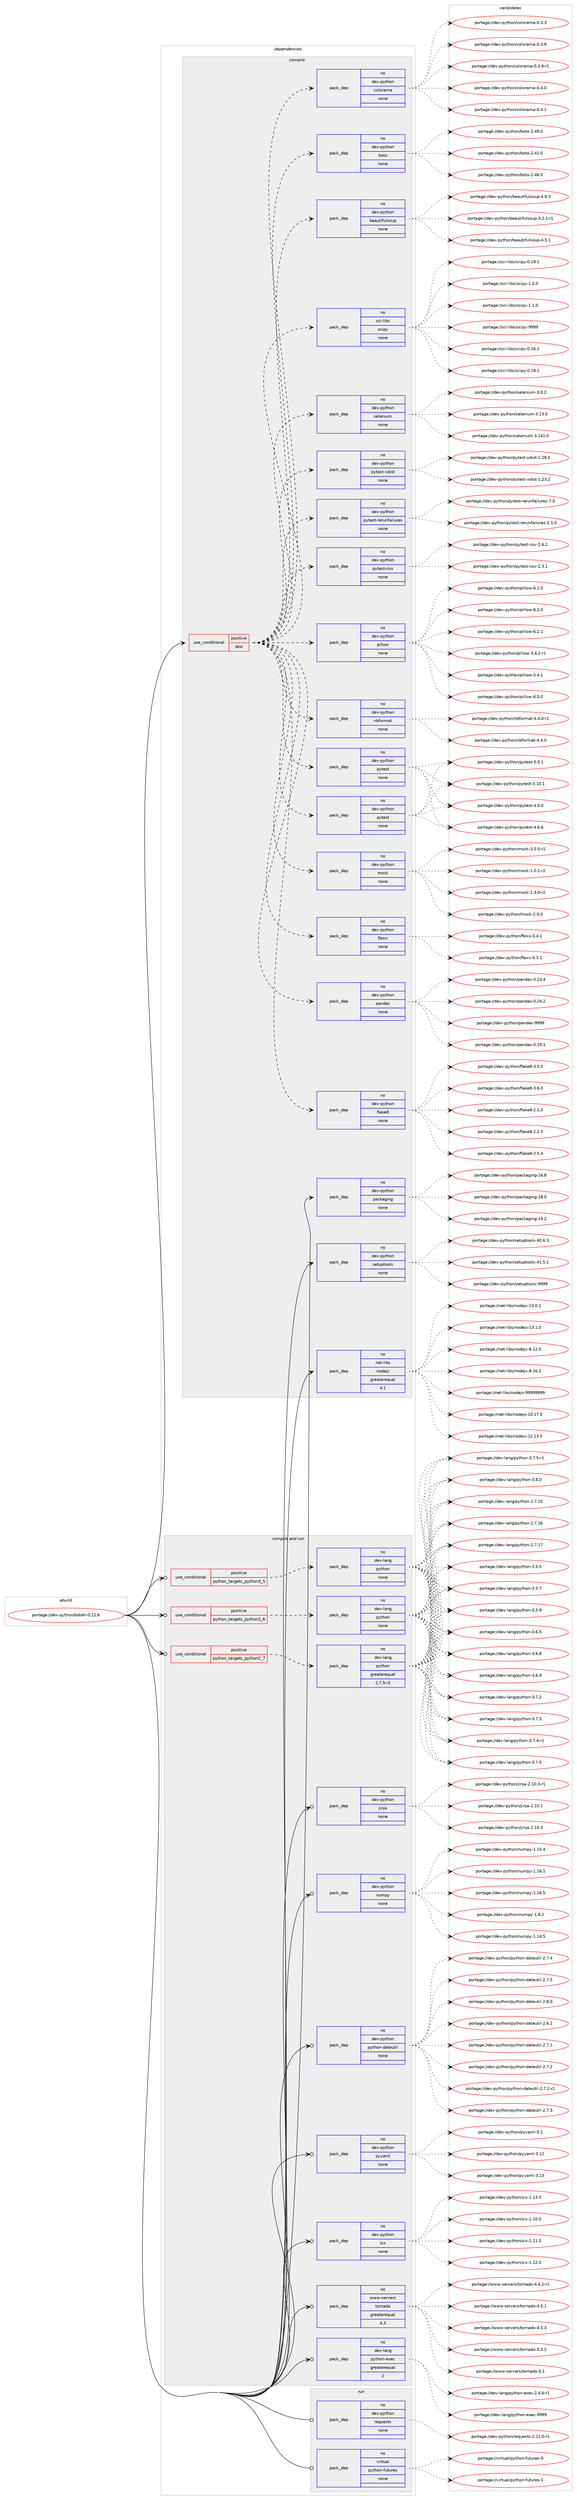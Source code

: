digraph prolog {

# *************
# Graph options
# *************

newrank=true;
concentrate=true;
compound=true;
graph [rankdir=LR,fontname=Helvetica,fontsize=10,ranksep=1.5];#, ranksep=2.5, nodesep=0.2];
edge  [arrowhead=vee];
node  [fontname=Helvetica,fontsize=10];

# **********
# The ebuild
# **********

subgraph cluster_leftcol {
color=gray;
rank=same;
label=<<i>ebuild</i>>;
id [label="portage://dev-python/bokeh-0.12.6", color=red, width=4, href="../dev-python/bokeh-0.12.6.svg"];
}

# ****************
# The dependencies
# ****************

subgraph cluster_midcol {
color=gray;
label=<<i>dependencies</i>>;
subgraph cluster_compile {
fillcolor="#eeeeee";
style=filled;
label=<<i>compile</i>>;
subgraph cond26330 {
dependency132225 [label=<<TABLE BORDER="0" CELLBORDER="1" CELLSPACING="0" CELLPADDING="4"><TR><TD ROWSPAN="3" CELLPADDING="10">use_conditional</TD></TR><TR><TD>positive</TD></TR><TR><TD>test</TD></TR></TABLE>>, shape=none, color=red];
subgraph pack102587 {
dependency132226 [label=<<TABLE BORDER="0" CELLBORDER="1" CELLSPACING="0" CELLPADDING="4" WIDTH="220"><TR><TD ROWSPAN="6" CELLPADDING="30">pack_dep</TD></TR><TR><TD WIDTH="110">no</TD></TR><TR><TD>dev-python</TD></TR><TR><TD>beautifulsoup</TD></TR><TR><TD>none</TD></TR><TR><TD></TD></TR></TABLE>>, shape=none, color=blue];
}
dependency132225:e -> dependency132226:w [weight=20,style="dashed",arrowhead="vee"];
subgraph pack102588 {
dependency132227 [label=<<TABLE BORDER="0" CELLBORDER="1" CELLSPACING="0" CELLPADDING="4" WIDTH="220"><TR><TD ROWSPAN="6" CELLPADDING="30">pack_dep</TD></TR><TR><TD WIDTH="110">no</TD></TR><TR><TD>dev-python</TD></TR><TR><TD>boto</TD></TR><TR><TD>none</TD></TR><TR><TD></TD></TR></TABLE>>, shape=none, color=blue];
}
dependency132225:e -> dependency132227:w [weight=20,style="dashed",arrowhead="vee"];
subgraph pack102589 {
dependency132228 [label=<<TABLE BORDER="0" CELLBORDER="1" CELLSPACING="0" CELLPADDING="4" WIDTH="220"><TR><TD ROWSPAN="6" CELLPADDING="30">pack_dep</TD></TR><TR><TD WIDTH="110">no</TD></TR><TR><TD>dev-python</TD></TR><TR><TD>colorama</TD></TR><TR><TD>none</TD></TR><TR><TD></TD></TR></TABLE>>, shape=none, color=blue];
}
dependency132225:e -> dependency132228:w [weight=20,style="dashed",arrowhead="vee"];
subgraph pack102590 {
dependency132229 [label=<<TABLE BORDER="0" CELLBORDER="1" CELLSPACING="0" CELLPADDING="4" WIDTH="220"><TR><TD ROWSPAN="6" CELLPADDING="30">pack_dep</TD></TR><TR><TD WIDTH="110">no</TD></TR><TR><TD>dev-python</TD></TR><TR><TD>flake8</TD></TR><TR><TD>none</TD></TR><TR><TD></TD></TR></TABLE>>, shape=none, color=blue];
}
dependency132225:e -> dependency132229:w [weight=20,style="dashed",arrowhead="vee"];
subgraph pack102591 {
dependency132230 [label=<<TABLE BORDER="0" CELLBORDER="1" CELLSPACING="0" CELLPADDING="4" WIDTH="220"><TR><TD ROWSPAN="6" CELLPADDING="30">pack_dep</TD></TR><TR><TD WIDTH="110">no</TD></TR><TR><TD>dev-python</TD></TR><TR><TD>pandas</TD></TR><TR><TD>none</TD></TR><TR><TD></TD></TR></TABLE>>, shape=none, color=blue];
}
dependency132225:e -> dependency132230:w [weight=20,style="dashed",arrowhead="vee"];
subgraph pack102592 {
dependency132231 [label=<<TABLE BORDER="0" CELLBORDER="1" CELLSPACING="0" CELLPADDING="4" WIDTH="220"><TR><TD ROWSPAN="6" CELLPADDING="30">pack_dep</TD></TR><TR><TD WIDTH="110">no</TD></TR><TR><TD>dev-python</TD></TR><TR><TD>pytest</TD></TR><TR><TD>none</TD></TR><TR><TD></TD></TR></TABLE>>, shape=none, color=blue];
}
dependency132225:e -> dependency132231:w [weight=20,style="dashed",arrowhead="vee"];
subgraph pack102593 {
dependency132232 [label=<<TABLE BORDER="0" CELLBORDER="1" CELLSPACING="0" CELLPADDING="4" WIDTH="220"><TR><TD ROWSPAN="6" CELLPADDING="30">pack_dep</TD></TR><TR><TD WIDTH="110">no</TD></TR><TR><TD>dev-python</TD></TR><TR><TD>flexx</TD></TR><TR><TD>none</TD></TR><TR><TD></TD></TR></TABLE>>, shape=none, color=blue];
}
dependency132225:e -> dependency132232:w [weight=20,style="dashed",arrowhead="vee"];
subgraph pack102594 {
dependency132233 [label=<<TABLE BORDER="0" CELLBORDER="1" CELLSPACING="0" CELLPADDING="4" WIDTH="220"><TR><TD ROWSPAN="6" CELLPADDING="30">pack_dep</TD></TR><TR><TD WIDTH="110">no</TD></TR><TR><TD>dev-python</TD></TR><TR><TD>mock</TD></TR><TR><TD>none</TD></TR><TR><TD></TD></TR></TABLE>>, shape=none, color=blue];
}
dependency132225:e -> dependency132233:w [weight=20,style="dashed",arrowhead="vee"];
subgraph pack102595 {
dependency132234 [label=<<TABLE BORDER="0" CELLBORDER="1" CELLSPACING="0" CELLPADDING="4" WIDTH="220"><TR><TD ROWSPAN="6" CELLPADDING="30">pack_dep</TD></TR><TR><TD WIDTH="110">no</TD></TR><TR><TD>dev-python</TD></TR><TR><TD>nbformat</TD></TR><TR><TD>none</TD></TR><TR><TD></TD></TR></TABLE>>, shape=none, color=blue];
}
dependency132225:e -> dependency132234:w [weight=20,style="dashed",arrowhead="vee"];
subgraph pack102596 {
dependency132235 [label=<<TABLE BORDER="0" CELLBORDER="1" CELLSPACING="0" CELLPADDING="4" WIDTH="220"><TR><TD ROWSPAN="6" CELLPADDING="30">pack_dep</TD></TR><TR><TD WIDTH="110">no</TD></TR><TR><TD>dev-python</TD></TR><TR><TD>pillow</TD></TR><TR><TD>none</TD></TR><TR><TD></TD></TR></TABLE>>, shape=none, color=blue];
}
dependency132225:e -> dependency132235:w [weight=20,style="dashed",arrowhead="vee"];
subgraph pack102597 {
dependency132236 [label=<<TABLE BORDER="0" CELLBORDER="1" CELLSPACING="0" CELLPADDING="4" WIDTH="220"><TR><TD ROWSPAN="6" CELLPADDING="30">pack_dep</TD></TR><TR><TD WIDTH="110">no</TD></TR><TR><TD>dev-python</TD></TR><TR><TD>pytest</TD></TR><TR><TD>none</TD></TR><TR><TD></TD></TR></TABLE>>, shape=none, color=blue];
}
dependency132225:e -> dependency132236:w [weight=20,style="dashed",arrowhead="vee"];
subgraph pack102598 {
dependency132237 [label=<<TABLE BORDER="0" CELLBORDER="1" CELLSPACING="0" CELLPADDING="4" WIDTH="220"><TR><TD ROWSPAN="6" CELLPADDING="30">pack_dep</TD></TR><TR><TD WIDTH="110">no</TD></TR><TR><TD>dev-python</TD></TR><TR><TD>pytest-cov</TD></TR><TR><TD>none</TD></TR><TR><TD></TD></TR></TABLE>>, shape=none, color=blue];
}
dependency132225:e -> dependency132237:w [weight=20,style="dashed",arrowhead="vee"];
subgraph pack102599 {
dependency132238 [label=<<TABLE BORDER="0" CELLBORDER="1" CELLSPACING="0" CELLPADDING="4" WIDTH="220"><TR><TD ROWSPAN="6" CELLPADDING="30">pack_dep</TD></TR><TR><TD WIDTH="110">no</TD></TR><TR><TD>dev-python</TD></TR><TR><TD>pytest-rerunfailures</TD></TR><TR><TD>none</TD></TR><TR><TD></TD></TR></TABLE>>, shape=none, color=blue];
}
dependency132225:e -> dependency132238:w [weight=20,style="dashed",arrowhead="vee"];
subgraph pack102600 {
dependency132239 [label=<<TABLE BORDER="0" CELLBORDER="1" CELLSPACING="0" CELLPADDING="4" WIDTH="220"><TR><TD ROWSPAN="6" CELLPADDING="30">pack_dep</TD></TR><TR><TD WIDTH="110">no</TD></TR><TR><TD>dev-python</TD></TR><TR><TD>pytest-xdist</TD></TR><TR><TD>none</TD></TR><TR><TD></TD></TR></TABLE>>, shape=none, color=blue];
}
dependency132225:e -> dependency132239:w [weight=20,style="dashed",arrowhead="vee"];
subgraph pack102601 {
dependency132240 [label=<<TABLE BORDER="0" CELLBORDER="1" CELLSPACING="0" CELLPADDING="4" WIDTH="220"><TR><TD ROWSPAN="6" CELLPADDING="30">pack_dep</TD></TR><TR><TD WIDTH="110">no</TD></TR><TR><TD>dev-python</TD></TR><TR><TD>selenium</TD></TR><TR><TD>none</TD></TR><TR><TD></TD></TR></TABLE>>, shape=none, color=blue];
}
dependency132225:e -> dependency132240:w [weight=20,style="dashed",arrowhead="vee"];
subgraph pack102602 {
dependency132241 [label=<<TABLE BORDER="0" CELLBORDER="1" CELLSPACING="0" CELLPADDING="4" WIDTH="220"><TR><TD ROWSPAN="6" CELLPADDING="30">pack_dep</TD></TR><TR><TD WIDTH="110">no</TD></TR><TR><TD>sci-libs</TD></TR><TR><TD>scipy</TD></TR><TR><TD>none</TD></TR><TR><TD></TD></TR></TABLE>>, shape=none, color=blue];
}
dependency132225:e -> dependency132241:w [weight=20,style="dashed",arrowhead="vee"];
}
id:e -> dependency132225:w [weight=20,style="solid",arrowhead="vee"];
subgraph pack102603 {
dependency132242 [label=<<TABLE BORDER="0" CELLBORDER="1" CELLSPACING="0" CELLPADDING="4" WIDTH="220"><TR><TD ROWSPAN="6" CELLPADDING="30">pack_dep</TD></TR><TR><TD WIDTH="110">no</TD></TR><TR><TD>dev-python</TD></TR><TR><TD>packaging</TD></TR><TR><TD>none</TD></TR><TR><TD></TD></TR></TABLE>>, shape=none, color=blue];
}
id:e -> dependency132242:w [weight=20,style="solid",arrowhead="vee"];
subgraph pack102604 {
dependency132243 [label=<<TABLE BORDER="0" CELLBORDER="1" CELLSPACING="0" CELLPADDING="4" WIDTH="220"><TR><TD ROWSPAN="6" CELLPADDING="30">pack_dep</TD></TR><TR><TD WIDTH="110">no</TD></TR><TR><TD>dev-python</TD></TR><TR><TD>setuptools</TD></TR><TR><TD>none</TD></TR><TR><TD></TD></TR></TABLE>>, shape=none, color=blue];
}
id:e -> dependency132243:w [weight=20,style="solid",arrowhead="vee"];
subgraph pack102605 {
dependency132244 [label=<<TABLE BORDER="0" CELLBORDER="1" CELLSPACING="0" CELLPADDING="4" WIDTH="220"><TR><TD ROWSPAN="6" CELLPADDING="30">pack_dep</TD></TR><TR><TD WIDTH="110">no</TD></TR><TR><TD>net-libs</TD></TR><TR><TD>nodejs</TD></TR><TR><TD>greaterequal</TD></TR><TR><TD>4.1</TD></TR></TABLE>>, shape=none, color=blue];
}
id:e -> dependency132244:w [weight=20,style="solid",arrowhead="vee"];
}
subgraph cluster_compileandrun {
fillcolor="#eeeeee";
style=filled;
label=<<i>compile and run</i>>;
subgraph cond26331 {
dependency132245 [label=<<TABLE BORDER="0" CELLBORDER="1" CELLSPACING="0" CELLPADDING="4"><TR><TD ROWSPAN="3" CELLPADDING="10">use_conditional</TD></TR><TR><TD>positive</TD></TR><TR><TD>python_targets_python2_7</TD></TR></TABLE>>, shape=none, color=red];
subgraph pack102606 {
dependency132246 [label=<<TABLE BORDER="0" CELLBORDER="1" CELLSPACING="0" CELLPADDING="4" WIDTH="220"><TR><TD ROWSPAN="6" CELLPADDING="30">pack_dep</TD></TR><TR><TD WIDTH="110">no</TD></TR><TR><TD>dev-lang</TD></TR><TR><TD>python</TD></TR><TR><TD>greaterequal</TD></TR><TR><TD>2.7.5-r2</TD></TR></TABLE>>, shape=none, color=blue];
}
dependency132245:e -> dependency132246:w [weight=20,style="dashed",arrowhead="vee"];
}
id:e -> dependency132245:w [weight=20,style="solid",arrowhead="odotvee"];
subgraph cond26332 {
dependency132247 [label=<<TABLE BORDER="0" CELLBORDER="1" CELLSPACING="0" CELLPADDING="4"><TR><TD ROWSPAN="3" CELLPADDING="10">use_conditional</TD></TR><TR><TD>positive</TD></TR><TR><TD>python_targets_python3_5</TD></TR></TABLE>>, shape=none, color=red];
subgraph pack102607 {
dependency132248 [label=<<TABLE BORDER="0" CELLBORDER="1" CELLSPACING="0" CELLPADDING="4" WIDTH="220"><TR><TD ROWSPAN="6" CELLPADDING="30">pack_dep</TD></TR><TR><TD WIDTH="110">no</TD></TR><TR><TD>dev-lang</TD></TR><TR><TD>python</TD></TR><TR><TD>none</TD></TR><TR><TD></TD></TR></TABLE>>, shape=none, color=blue];
}
dependency132247:e -> dependency132248:w [weight=20,style="dashed",arrowhead="vee"];
}
id:e -> dependency132247:w [weight=20,style="solid",arrowhead="odotvee"];
subgraph cond26333 {
dependency132249 [label=<<TABLE BORDER="0" CELLBORDER="1" CELLSPACING="0" CELLPADDING="4"><TR><TD ROWSPAN="3" CELLPADDING="10">use_conditional</TD></TR><TR><TD>positive</TD></TR><TR><TD>python_targets_python3_6</TD></TR></TABLE>>, shape=none, color=red];
subgraph pack102608 {
dependency132250 [label=<<TABLE BORDER="0" CELLBORDER="1" CELLSPACING="0" CELLPADDING="4" WIDTH="220"><TR><TD ROWSPAN="6" CELLPADDING="30">pack_dep</TD></TR><TR><TD WIDTH="110">no</TD></TR><TR><TD>dev-lang</TD></TR><TR><TD>python</TD></TR><TR><TD>none</TD></TR><TR><TD></TD></TR></TABLE>>, shape=none, color=blue];
}
dependency132249:e -> dependency132250:w [weight=20,style="dashed",arrowhead="vee"];
}
id:e -> dependency132249:w [weight=20,style="solid",arrowhead="odotvee"];
subgraph pack102609 {
dependency132251 [label=<<TABLE BORDER="0" CELLBORDER="1" CELLSPACING="0" CELLPADDING="4" WIDTH="220"><TR><TD ROWSPAN="6" CELLPADDING="30">pack_dep</TD></TR><TR><TD WIDTH="110">no</TD></TR><TR><TD>dev-lang</TD></TR><TR><TD>python-exec</TD></TR><TR><TD>greaterequal</TD></TR><TR><TD>2</TD></TR></TABLE>>, shape=none, color=blue];
}
id:e -> dependency132251:w [weight=20,style="solid",arrowhead="odotvee"];
subgraph pack102610 {
dependency132252 [label=<<TABLE BORDER="0" CELLBORDER="1" CELLSPACING="0" CELLPADDING="4" WIDTH="220"><TR><TD ROWSPAN="6" CELLPADDING="30">pack_dep</TD></TR><TR><TD WIDTH="110">no</TD></TR><TR><TD>dev-python</TD></TR><TR><TD>jinja</TD></TR><TR><TD>none</TD></TR><TR><TD></TD></TR></TABLE>>, shape=none, color=blue];
}
id:e -> dependency132252:w [weight=20,style="solid",arrowhead="odotvee"];
subgraph pack102611 {
dependency132253 [label=<<TABLE BORDER="0" CELLBORDER="1" CELLSPACING="0" CELLPADDING="4" WIDTH="220"><TR><TD ROWSPAN="6" CELLPADDING="30">pack_dep</TD></TR><TR><TD WIDTH="110">no</TD></TR><TR><TD>dev-python</TD></TR><TR><TD>numpy</TD></TR><TR><TD>none</TD></TR><TR><TD></TD></TR></TABLE>>, shape=none, color=blue];
}
id:e -> dependency132253:w [weight=20,style="solid",arrowhead="odotvee"];
subgraph pack102612 {
dependency132254 [label=<<TABLE BORDER="0" CELLBORDER="1" CELLSPACING="0" CELLPADDING="4" WIDTH="220"><TR><TD ROWSPAN="6" CELLPADDING="30">pack_dep</TD></TR><TR><TD WIDTH="110">no</TD></TR><TR><TD>dev-python</TD></TR><TR><TD>python-dateutil</TD></TR><TR><TD>none</TD></TR><TR><TD></TD></TR></TABLE>>, shape=none, color=blue];
}
id:e -> dependency132254:w [weight=20,style="solid",arrowhead="odotvee"];
subgraph pack102613 {
dependency132255 [label=<<TABLE BORDER="0" CELLBORDER="1" CELLSPACING="0" CELLPADDING="4" WIDTH="220"><TR><TD ROWSPAN="6" CELLPADDING="30">pack_dep</TD></TR><TR><TD WIDTH="110">no</TD></TR><TR><TD>dev-python</TD></TR><TR><TD>pyyaml</TD></TR><TR><TD>none</TD></TR><TR><TD></TD></TR></TABLE>>, shape=none, color=blue];
}
id:e -> dependency132255:w [weight=20,style="solid",arrowhead="odotvee"];
subgraph pack102614 {
dependency132256 [label=<<TABLE BORDER="0" CELLBORDER="1" CELLSPACING="0" CELLPADDING="4" WIDTH="220"><TR><TD ROWSPAN="6" CELLPADDING="30">pack_dep</TD></TR><TR><TD WIDTH="110">no</TD></TR><TR><TD>dev-python</TD></TR><TR><TD>six</TD></TR><TR><TD>none</TD></TR><TR><TD></TD></TR></TABLE>>, shape=none, color=blue];
}
id:e -> dependency132256:w [weight=20,style="solid",arrowhead="odotvee"];
subgraph pack102615 {
dependency132257 [label=<<TABLE BORDER="0" CELLBORDER="1" CELLSPACING="0" CELLPADDING="4" WIDTH="220"><TR><TD ROWSPAN="6" CELLPADDING="30">pack_dep</TD></TR><TR><TD WIDTH="110">no</TD></TR><TR><TD>www-servers</TD></TR><TR><TD>tornado</TD></TR><TR><TD>greaterequal</TD></TR><TR><TD>4.3</TD></TR></TABLE>>, shape=none, color=blue];
}
id:e -> dependency132257:w [weight=20,style="solid",arrowhead="odotvee"];
}
subgraph cluster_run {
fillcolor="#eeeeee";
style=filled;
label=<<i>run</i>>;
subgraph pack102616 {
dependency132258 [label=<<TABLE BORDER="0" CELLBORDER="1" CELLSPACING="0" CELLPADDING="4" WIDTH="220"><TR><TD ROWSPAN="6" CELLPADDING="30">pack_dep</TD></TR><TR><TD WIDTH="110">no</TD></TR><TR><TD>dev-python</TD></TR><TR><TD>requests</TD></TR><TR><TD>none</TD></TR><TR><TD></TD></TR></TABLE>>, shape=none, color=blue];
}
id:e -> dependency132258:w [weight=20,style="solid",arrowhead="odot"];
subgraph pack102617 {
dependency132259 [label=<<TABLE BORDER="0" CELLBORDER="1" CELLSPACING="0" CELLPADDING="4" WIDTH="220"><TR><TD ROWSPAN="6" CELLPADDING="30">pack_dep</TD></TR><TR><TD WIDTH="110">no</TD></TR><TR><TD>virtual</TD></TR><TR><TD>python-futures</TD></TR><TR><TD>none</TD></TR><TR><TD></TD></TR></TABLE>>, shape=none, color=blue];
}
id:e -> dependency132259:w [weight=20,style="solid",arrowhead="odot"];
}
}

# **************
# The candidates
# **************

subgraph cluster_choices {
rank=same;
color=gray;
label=<<i>candidates</i>>;

subgraph choice102587 {
color=black;
nodesep=1;
choiceportage100101118451121211161041111104798101971171161051021171081151111171124551465046494511449 [label="portage://dev-python/beautifulsoup-3.2.1-r1", color=red, width=4,href="../dev-python/beautifulsoup-3.2.1-r1.svg"];
choiceportage10010111845112121116104111110479810197117116105102117108115111117112455246534649 [label="portage://dev-python/beautifulsoup-4.5.1", color=red, width=4,href="../dev-python/beautifulsoup-4.5.1.svg"];
choiceportage10010111845112121116104111110479810197117116105102117108115111117112455246544651 [label="portage://dev-python/beautifulsoup-4.6.3", color=red, width=4,href="../dev-python/beautifulsoup-4.6.3.svg"];
dependency132226:e -> choiceportage100101118451121211161041111104798101971171161051021171081151111171124551465046494511449:w [style=dotted,weight="100"];
dependency132226:e -> choiceportage10010111845112121116104111110479810197117116105102117108115111117112455246534649:w [style=dotted,weight="100"];
dependency132226:e -> choiceportage10010111845112121116104111110479810197117116105102117108115111117112455246544651:w [style=dotted,weight="100"];
}
subgraph choice102588 {
color=black;
nodesep=1;
choiceportage10010111845112121116104111110479811111611145504652494648 [label="portage://dev-python/boto-2.41.0", color=red, width=4,href="../dev-python/boto-2.41.0.svg"];
choiceportage10010111845112121116104111110479811111611145504652564648 [label="portage://dev-python/boto-2.48.0", color=red, width=4,href="../dev-python/boto-2.48.0.svg"];
choiceportage10010111845112121116104111110479811111611145504652574648 [label="portage://dev-python/boto-2.49.0", color=red, width=4,href="../dev-python/boto-2.49.0.svg"];
dependency132227:e -> choiceportage10010111845112121116104111110479811111611145504652494648:w [style=dotted,weight="100"];
dependency132227:e -> choiceportage10010111845112121116104111110479811111611145504652564648:w [style=dotted,weight="100"];
dependency132227:e -> choiceportage10010111845112121116104111110479811111611145504652574648:w [style=dotted,weight="100"];
}
subgraph choice102589 {
color=black;
nodesep=1;
choiceportage1001011184511212111610411111047991111081111149710997454846514651 [label="portage://dev-python/colorama-0.3.3", color=red, width=4,href="../dev-python/colorama-0.3.3.svg"];
choiceportage1001011184511212111610411111047991111081111149710997454846514657 [label="portage://dev-python/colorama-0.3.9", color=red, width=4,href="../dev-python/colorama-0.3.9.svg"];
choiceportage10010111845112121116104111110479911110811111497109974548465146574511449 [label="portage://dev-python/colorama-0.3.9-r1", color=red, width=4,href="../dev-python/colorama-0.3.9-r1.svg"];
choiceportage1001011184511212111610411111047991111081111149710997454846524648 [label="portage://dev-python/colorama-0.4.0", color=red, width=4,href="../dev-python/colorama-0.4.0.svg"];
choiceportage1001011184511212111610411111047991111081111149710997454846524649 [label="portage://dev-python/colorama-0.4.1", color=red, width=4,href="../dev-python/colorama-0.4.1.svg"];
dependency132228:e -> choiceportage1001011184511212111610411111047991111081111149710997454846514651:w [style=dotted,weight="100"];
dependency132228:e -> choiceportage1001011184511212111610411111047991111081111149710997454846514657:w [style=dotted,weight="100"];
dependency132228:e -> choiceportage10010111845112121116104111110479911110811111497109974548465146574511449:w [style=dotted,weight="100"];
dependency132228:e -> choiceportage1001011184511212111610411111047991111081111149710997454846524648:w [style=dotted,weight="100"];
dependency132228:e -> choiceportage1001011184511212111610411111047991111081111149710997454846524649:w [style=dotted,weight="100"];
}
subgraph choice102590 {
color=black;
nodesep=1;
choiceportage10010111845112121116104111110471021089710710156455046494648 [label="portage://dev-python/flake8-2.1.0", color=red, width=4,href="../dev-python/flake8-2.1.0.svg"];
choiceportage10010111845112121116104111110471021089710710156455046504653 [label="portage://dev-python/flake8-2.2.5", color=red, width=4,href="../dev-python/flake8-2.2.5.svg"];
choiceportage10010111845112121116104111110471021089710710156455046534652 [label="portage://dev-python/flake8-2.5.4", color=red, width=4,href="../dev-python/flake8-2.5.4.svg"];
choiceportage10010111845112121116104111110471021089710710156455146534648 [label="portage://dev-python/flake8-3.5.0", color=red, width=4,href="../dev-python/flake8-3.5.0.svg"];
choiceportage10010111845112121116104111110471021089710710156455146544648 [label="portage://dev-python/flake8-3.6.0", color=red, width=4,href="../dev-python/flake8-3.6.0.svg"];
dependency132229:e -> choiceportage10010111845112121116104111110471021089710710156455046494648:w [style=dotted,weight="100"];
dependency132229:e -> choiceportage10010111845112121116104111110471021089710710156455046504653:w [style=dotted,weight="100"];
dependency132229:e -> choiceportage10010111845112121116104111110471021089710710156455046534652:w [style=dotted,weight="100"];
dependency132229:e -> choiceportage10010111845112121116104111110471021089710710156455146534648:w [style=dotted,weight="100"];
dependency132229:e -> choiceportage10010111845112121116104111110471021089710710156455146544648:w [style=dotted,weight="100"];
}
subgraph choice102591 {
color=black;
nodesep=1;
choiceportage1001011184511212111610411111047112971101009711545484649574649 [label="portage://dev-python/pandas-0.19.1", color=red, width=4,href="../dev-python/pandas-0.19.1.svg"];
choiceportage1001011184511212111610411111047112971101009711545484650514652 [label="portage://dev-python/pandas-0.23.4", color=red, width=4,href="../dev-python/pandas-0.23.4.svg"];
choiceportage1001011184511212111610411111047112971101009711545484650524650 [label="portage://dev-python/pandas-0.24.2", color=red, width=4,href="../dev-python/pandas-0.24.2.svg"];
choiceportage100101118451121211161041111104711297110100971154557575757 [label="portage://dev-python/pandas-9999", color=red, width=4,href="../dev-python/pandas-9999.svg"];
dependency132230:e -> choiceportage1001011184511212111610411111047112971101009711545484649574649:w [style=dotted,weight="100"];
dependency132230:e -> choiceportage1001011184511212111610411111047112971101009711545484650514652:w [style=dotted,weight="100"];
dependency132230:e -> choiceportage1001011184511212111610411111047112971101009711545484650524650:w [style=dotted,weight="100"];
dependency132230:e -> choiceportage100101118451121211161041111104711297110100971154557575757:w [style=dotted,weight="100"];
}
subgraph choice102592 {
color=black;
nodesep=1;
choiceportage100101118451121211161041111104711212111610111511645514649484649 [label="portage://dev-python/pytest-3.10.1", color=red, width=4,href="../dev-python/pytest-3.10.1.svg"];
choiceportage1001011184511212111610411111047112121116101115116455246534648 [label="portage://dev-python/pytest-4.5.0", color=red, width=4,href="../dev-python/pytest-4.5.0.svg"];
choiceportage1001011184511212111610411111047112121116101115116455246544654 [label="portage://dev-python/pytest-4.6.6", color=red, width=4,href="../dev-python/pytest-4.6.6.svg"];
choiceportage1001011184511212111610411111047112121116101115116455346484649 [label="portage://dev-python/pytest-5.0.1", color=red, width=4,href="../dev-python/pytest-5.0.1.svg"];
dependency132231:e -> choiceportage100101118451121211161041111104711212111610111511645514649484649:w [style=dotted,weight="100"];
dependency132231:e -> choiceportage1001011184511212111610411111047112121116101115116455246534648:w [style=dotted,weight="100"];
dependency132231:e -> choiceportage1001011184511212111610411111047112121116101115116455246544654:w [style=dotted,weight="100"];
dependency132231:e -> choiceportage1001011184511212111610411111047112121116101115116455346484649:w [style=dotted,weight="100"];
}
subgraph choice102593 {
color=black;
nodesep=1;
choiceportage1001011184511212111610411111047102108101120120454846514649 [label="portage://dev-python/flexx-0.3.1", color=red, width=4,href="../dev-python/flexx-0.3.1.svg"];
choiceportage1001011184511212111610411111047102108101120120454846524649 [label="portage://dev-python/flexx-0.4.1", color=red, width=4,href="../dev-python/flexx-0.4.1.svg"];
dependency132232:e -> choiceportage1001011184511212111610411111047102108101120120454846514649:w [style=dotted,weight="100"];
dependency132232:e -> choiceportage1001011184511212111610411111047102108101120120454846524649:w [style=dotted,weight="100"];
}
subgraph choice102594 {
color=black;
nodesep=1;
choiceportage1001011184511212111610411111047109111991074549464846494511450 [label="portage://dev-python/mock-1.0.1-r2", color=red, width=4,href="../dev-python/mock-1.0.1-r2.svg"];
choiceportage1001011184511212111610411111047109111991074549465146484511450 [label="portage://dev-python/mock-1.3.0-r2", color=red, width=4,href="../dev-python/mock-1.3.0-r2.svg"];
choiceportage100101118451121211161041111104710911199107455046484648 [label="portage://dev-python/mock-2.0.0", color=red, width=4,href="../dev-python/mock-2.0.0.svg"];
choiceportage1001011184511212111610411111047109111991074551464846534511449 [label="portage://dev-python/mock-3.0.5-r1", color=red, width=4,href="../dev-python/mock-3.0.5-r1.svg"];
dependency132233:e -> choiceportage1001011184511212111610411111047109111991074549464846494511450:w [style=dotted,weight="100"];
dependency132233:e -> choiceportage1001011184511212111610411111047109111991074549465146484511450:w [style=dotted,weight="100"];
dependency132233:e -> choiceportage100101118451121211161041111104710911199107455046484648:w [style=dotted,weight="100"];
dependency132233:e -> choiceportage1001011184511212111610411111047109111991074551464846534511449:w [style=dotted,weight="100"];
}
subgraph choice102595 {
color=black;
nodesep=1;
choiceportage10010111845112121116104111110471109810211111410997116455246524648 [label="portage://dev-python/nbformat-4.4.0", color=red, width=4,href="../dev-python/nbformat-4.4.0.svg"];
choiceportage100101118451121211161041111104711098102111114109971164552465246484511449 [label="portage://dev-python/nbformat-4.4.0-r1", color=red, width=4,href="../dev-python/nbformat-4.4.0-r1.svg"];
dependency132234:e -> choiceportage10010111845112121116104111110471109810211111410997116455246524648:w [style=dotted,weight="100"];
dependency132234:e -> choiceportage100101118451121211161041111104711098102111114109971164552465246484511449:w [style=dotted,weight="100"];
}
subgraph choice102596 {
color=black;
nodesep=1;
choiceportage10010111845112121116104111110471121051081081111194551465246504511449 [label="portage://dev-python/pillow-3.4.2-r1", color=red, width=4,href="../dev-python/pillow-3.4.2-r1.svg"];
choiceportage1001011184511212111610411111047112105108108111119455346524649 [label="portage://dev-python/pillow-5.4.1", color=red, width=4,href="../dev-python/pillow-5.4.1.svg"];
choiceportage1001011184511212111610411111047112105108108111119455446484648 [label="portage://dev-python/pillow-6.0.0", color=red, width=4,href="../dev-python/pillow-6.0.0.svg"];
choiceportage1001011184511212111610411111047112105108108111119455446494648 [label="portage://dev-python/pillow-6.1.0", color=red, width=4,href="../dev-python/pillow-6.1.0.svg"];
choiceportage1001011184511212111610411111047112105108108111119455446504648 [label="portage://dev-python/pillow-6.2.0", color=red, width=4,href="../dev-python/pillow-6.2.0.svg"];
choiceportage1001011184511212111610411111047112105108108111119455446504649 [label="portage://dev-python/pillow-6.2.1", color=red, width=4,href="../dev-python/pillow-6.2.1.svg"];
dependency132235:e -> choiceportage10010111845112121116104111110471121051081081111194551465246504511449:w [style=dotted,weight="100"];
dependency132235:e -> choiceportage1001011184511212111610411111047112105108108111119455346524649:w [style=dotted,weight="100"];
dependency132235:e -> choiceportage1001011184511212111610411111047112105108108111119455446484648:w [style=dotted,weight="100"];
dependency132235:e -> choiceportage1001011184511212111610411111047112105108108111119455446494648:w [style=dotted,weight="100"];
dependency132235:e -> choiceportage1001011184511212111610411111047112105108108111119455446504648:w [style=dotted,weight="100"];
dependency132235:e -> choiceportage1001011184511212111610411111047112105108108111119455446504649:w [style=dotted,weight="100"];
}
subgraph choice102597 {
color=black;
nodesep=1;
choiceportage100101118451121211161041111104711212111610111511645514649484649 [label="portage://dev-python/pytest-3.10.1", color=red, width=4,href="../dev-python/pytest-3.10.1.svg"];
choiceportage1001011184511212111610411111047112121116101115116455246534648 [label="portage://dev-python/pytest-4.5.0", color=red, width=4,href="../dev-python/pytest-4.5.0.svg"];
choiceportage1001011184511212111610411111047112121116101115116455246544654 [label="portage://dev-python/pytest-4.6.6", color=red, width=4,href="../dev-python/pytest-4.6.6.svg"];
choiceportage1001011184511212111610411111047112121116101115116455346484649 [label="portage://dev-python/pytest-5.0.1", color=red, width=4,href="../dev-python/pytest-5.0.1.svg"];
dependency132236:e -> choiceportage100101118451121211161041111104711212111610111511645514649484649:w [style=dotted,weight="100"];
dependency132236:e -> choiceportage1001011184511212111610411111047112121116101115116455246534648:w [style=dotted,weight="100"];
dependency132236:e -> choiceportage1001011184511212111610411111047112121116101115116455246544654:w [style=dotted,weight="100"];
dependency132236:e -> choiceportage1001011184511212111610411111047112121116101115116455346484649:w [style=dotted,weight="100"];
}
subgraph choice102598 {
color=black;
nodesep=1;
choiceportage10010111845112121116104111110471121211161011151164599111118455046514649 [label="portage://dev-python/pytest-cov-2.3.1", color=red, width=4,href="../dev-python/pytest-cov-2.3.1.svg"];
choiceportage10010111845112121116104111110471121211161011151164599111118455046544649 [label="portage://dev-python/pytest-cov-2.6.1", color=red, width=4,href="../dev-python/pytest-cov-2.6.1.svg"];
dependency132237:e -> choiceportage10010111845112121116104111110471121211161011151164599111118455046514649:w [style=dotted,weight="100"];
dependency132237:e -> choiceportage10010111845112121116104111110471121211161011151164599111118455046544649:w [style=dotted,weight="100"];
}
subgraph choice102599 {
color=black;
nodesep=1;
choiceportage10010111845112121116104111110471121211161011151164511410111411711010297105108117114101115455046494648 [label="portage://dev-python/pytest-rerunfailures-2.1.0", color=red, width=4,href="../dev-python/pytest-rerunfailures-2.1.0.svg"];
choiceportage1001011184511212111610411111047112121116101115116451141011141171101029710510811711410111545554648 [label="portage://dev-python/pytest-rerunfailures-7.0", color=red, width=4,href="../dev-python/pytest-rerunfailures-7.0.svg"];
dependency132238:e -> choiceportage10010111845112121116104111110471121211161011151164511410111411711010297105108117114101115455046494648:w [style=dotted,weight="100"];
dependency132238:e -> choiceportage1001011184511212111610411111047112121116101115116451141011141171101029710510811711410111545554648:w [style=dotted,weight="100"];
}
subgraph choice102600 {
color=black;
nodesep=1;
choiceportage10010111845112121116104111110471121211161011151164512010010511511645494650514650 [label="portage://dev-python/pytest-xdist-1.23.2", color=red, width=4,href="../dev-python/pytest-xdist-1.23.2.svg"];
choiceportage10010111845112121116104111110471121211161011151164512010010511511645494650564648 [label="portage://dev-python/pytest-xdist-1.28.0", color=red, width=4,href="../dev-python/pytest-xdist-1.28.0.svg"];
dependency132239:e -> choiceportage10010111845112121116104111110471121211161011151164512010010511511645494650514650:w [style=dotted,weight="100"];
dependency132239:e -> choiceportage10010111845112121116104111110471121211161011151164512010010511511645494650564648:w [style=dotted,weight="100"];
}
subgraph choice102601 {
color=black;
nodesep=1;
choiceportage1001011184511212111610411111047115101108101110105117109455146484650 [label="portage://dev-python/selenium-3.0.2", color=red, width=4,href="../dev-python/selenium-3.0.2.svg"];
choiceportage100101118451121211161041111104711510110810111010511710945514649514648 [label="portage://dev-python/selenium-3.13.0", color=red, width=4,href="../dev-python/selenium-3.13.0.svg"];
choiceportage10010111845112121116104111110471151011081011101051171094551464952494648 [label="portage://dev-python/selenium-3.141.0", color=red, width=4,href="../dev-python/selenium-3.141.0.svg"];
dependency132240:e -> choiceportage1001011184511212111610411111047115101108101110105117109455146484650:w [style=dotted,weight="100"];
dependency132240:e -> choiceportage100101118451121211161041111104711510110810111010511710945514649514648:w [style=dotted,weight="100"];
dependency132240:e -> choiceportage10010111845112121116104111110471151011081011101051171094551464952494648:w [style=dotted,weight="100"];
}
subgraph choice102602 {
color=black;
nodesep=1;
choiceportage115991054510810598115471159910511212145484649544649 [label="portage://sci-libs/scipy-0.16.1", color=red, width=4,href="../sci-libs/scipy-0.16.1.svg"];
choiceportage115991054510810598115471159910511212145484649564649 [label="portage://sci-libs/scipy-0.18.1", color=red, width=4,href="../sci-libs/scipy-0.18.1.svg"];
choiceportage115991054510810598115471159910511212145484649574649 [label="portage://sci-libs/scipy-0.19.1", color=red, width=4,href="../sci-libs/scipy-0.19.1.svg"];
choiceportage1159910545108105981154711599105112121454946484648 [label="portage://sci-libs/scipy-1.0.0", color=red, width=4,href="../sci-libs/scipy-1.0.0.svg"];
choiceportage1159910545108105981154711599105112121454946494648 [label="portage://sci-libs/scipy-1.1.0", color=red, width=4,href="../sci-libs/scipy-1.1.0.svg"];
choiceportage11599105451081059811547115991051121214557575757 [label="portage://sci-libs/scipy-9999", color=red, width=4,href="../sci-libs/scipy-9999.svg"];
dependency132241:e -> choiceportage115991054510810598115471159910511212145484649544649:w [style=dotted,weight="100"];
dependency132241:e -> choiceportage115991054510810598115471159910511212145484649564649:w [style=dotted,weight="100"];
dependency132241:e -> choiceportage115991054510810598115471159910511212145484649574649:w [style=dotted,weight="100"];
dependency132241:e -> choiceportage1159910545108105981154711599105112121454946484648:w [style=dotted,weight="100"];
dependency132241:e -> choiceportage1159910545108105981154711599105112121454946494648:w [style=dotted,weight="100"];
dependency132241:e -> choiceportage11599105451081059811547115991051121214557575757:w [style=dotted,weight="100"];
}
subgraph choice102603 {
color=black;
nodesep=1;
choiceportage10010111845112121116104111110471129799107971031051101034549544656 [label="portage://dev-python/packaging-16.8", color=red, width=4,href="../dev-python/packaging-16.8.svg"];
choiceportage10010111845112121116104111110471129799107971031051101034549564648 [label="portage://dev-python/packaging-18.0", color=red, width=4,href="../dev-python/packaging-18.0.svg"];
choiceportage10010111845112121116104111110471129799107971031051101034549574650 [label="portage://dev-python/packaging-19.2", color=red, width=4,href="../dev-python/packaging-19.2.svg"];
dependency132242:e -> choiceportage10010111845112121116104111110471129799107971031051101034549544656:w [style=dotted,weight="100"];
dependency132242:e -> choiceportage10010111845112121116104111110471129799107971031051101034549564648:w [style=dotted,weight="100"];
dependency132242:e -> choiceportage10010111845112121116104111110471129799107971031051101034549574650:w [style=dotted,weight="100"];
}
subgraph choice102604 {
color=black;
nodesep=1;
choiceportage100101118451121211161041111104711510111611711211611111110811545524846544651 [label="portage://dev-python/setuptools-40.6.3", color=red, width=4,href="../dev-python/setuptools-40.6.3.svg"];
choiceportage100101118451121211161041111104711510111611711211611111110811545524946534649 [label="portage://dev-python/setuptools-41.5.1", color=red, width=4,href="../dev-python/setuptools-41.5.1.svg"];
choiceportage10010111845112121116104111110471151011161171121161111111081154557575757 [label="portage://dev-python/setuptools-9999", color=red, width=4,href="../dev-python/setuptools-9999.svg"];
dependency132243:e -> choiceportage100101118451121211161041111104711510111611711211611111110811545524846544651:w [style=dotted,weight="100"];
dependency132243:e -> choiceportage100101118451121211161041111104711510111611711211611111110811545524946534649:w [style=dotted,weight="100"];
dependency132243:e -> choiceportage10010111845112121116104111110471151011161171121161111111081154557575757:w [style=dotted,weight="100"];
}
subgraph choice102605 {
color=black;
nodesep=1;
choiceportage1101011164510810598115471101111001011061154549484649554648 [label="portage://net-libs/nodejs-10.17.0", color=red, width=4,href="../net-libs/nodejs-10.17.0.svg"];
choiceportage1101011164510810598115471101111001011061154549504649514648 [label="portage://net-libs/nodejs-12.13.0", color=red, width=4,href="../net-libs/nodejs-12.13.0.svg"];
choiceportage11010111645108105981154711011110010110611545495146484649 [label="portage://net-libs/nodejs-13.0.1", color=red, width=4,href="../net-libs/nodejs-13.0.1.svg"];
choiceportage11010111645108105981154711011110010110611545495146494648 [label="portage://net-libs/nodejs-13.1.0", color=red, width=4,href="../net-libs/nodejs-13.1.0.svg"];
choiceportage11010111645108105981154711011110010110611545564649504648 [label="portage://net-libs/nodejs-8.12.0", color=red, width=4,href="../net-libs/nodejs-8.12.0.svg"];
choiceportage11010111645108105981154711011110010110611545564649544650 [label="portage://net-libs/nodejs-8.16.2", color=red, width=4,href="../net-libs/nodejs-8.16.2.svg"];
choiceportage110101116451081059811547110111100101106115455757575757575757 [label="portage://net-libs/nodejs-99999999", color=red, width=4,href="../net-libs/nodejs-99999999.svg"];
dependency132244:e -> choiceportage1101011164510810598115471101111001011061154549484649554648:w [style=dotted,weight="100"];
dependency132244:e -> choiceportage1101011164510810598115471101111001011061154549504649514648:w [style=dotted,weight="100"];
dependency132244:e -> choiceportage11010111645108105981154711011110010110611545495146484649:w [style=dotted,weight="100"];
dependency132244:e -> choiceportage11010111645108105981154711011110010110611545495146494648:w [style=dotted,weight="100"];
dependency132244:e -> choiceportage11010111645108105981154711011110010110611545564649504648:w [style=dotted,weight="100"];
dependency132244:e -> choiceportage11010111645108105981154711011110010110611545564649544650:w [style=dotted,weight="100"];
dependency132244:e -> choiceportage110101116451081059811547110111100101106115455757575757575757:w [style=dotted,weight="100"];
}
subgraph choice102606 {
color=black;
nodesep=1;
choiceportage10010111845108971101034711212111610411111045504655464953 [label="portage://dev-lang/python-2.7.15", color=red, width=4,href="../dev-lang/python-2.7.15.svg"];
choiceportage10010111845108971101034711212111610411111045504655464954 [label="portage://dev-lang/python-2.7.16", color=red, width=4,href="../dev-lang/python-2.7.16.svg"];
choiceportage10010111845108971101034711212111610411111045504655464955 [label="portage://dev-lang/python-2.7.17", color=red, width=4,href="../dev-lang/python-2.7.17.svg"];
choiceportage100101118451089711010347112121116104111110455146534653 [label="portage://dev-lang/python-3.5.5", color=red, width=4,href="../dev-lang/python-3.5.5.svg"];
choiceportage100101118451089711010347112121116104111110455146534655 [label="portage://dev-lang/python-3.5.7", color=red, width=4,href="../dev-lang/python-3.5.7.svg"];
choiceportage100101118451089711010347112121116104111110455146534657 [label="portage://dev-lang/python-3.5.9", color=red, width=4,href="../dev-lang/python-3.5.9.svg"];
choiceportage100101118451089711010347112121116104111110455146544653 [label="portage://dev-lang/python-3.6.5", color=red, width=4,href="../dev-lang/python-3.6.5.svg"];
choiceportage100101118451089711010347112121116104111110455146544656 [label="portage://dev-lang/python-3.6.8", color=red, width=4,href="../dev-lang/python-3.6.8.svg"];
choiceportage100101118451089711010347112121116104111110455146544657 [label="portage://dev-lang/python-3.6.9", color=red, width=4,href="../dev-lang/python-3.6.9.svg"];
choiceportage100101118451089711010347112121116104111110455146554650 [label="portage://dev-lang/python-3.7.2", color=red, width=4,href="../dev-lang/python-3.7.2.svg"];
choiceportage100101118451089711010347112121116104111110455146554651 [label="portage://dev-lang/python-3.7.3", color=red, width=4,href="../dev-lang/python-3.7.3.svg"];
choiceportage1001011184510897110103471121211161041111104551465546524511449 [label="portage://dev-lang/python-3.7.4-r1", color=red, width=4,href="../dev-lang/python-3.7.4-r1.svg"];
choiceportage100101118451089711010347112121116104111110455146554653 [label="portage://dev-lang/python-3.7.5", color=red, width=4,href="../dev-lang/python-3.7.5.svg"];
choiceportage1001011184510897110103471121211161041111104551465546534511449 [label="portage://dev-lang/python-3.7.5-r1", color=red, width=4,href="../dev-lang/python-3.7.5-r1.svg"];
choiceportage100101118451089711010347112121116104111110455146564648 [label="portage://dev-lang/python-3.8.0", color=red, width=4,href="../dev-lang/python-3.8.0.svg"];
dependency132246:e -> choiceportage10010111845108971101034711212111610411111045504655464953:w [style=dotted,weight="100"];
dependency132246:e -> choiceportage10010111845108971101034711212111610411111045504655464954:w [style=dotted,weight="100"];
dependency132246:e -> choiceportage10010111845108971101034711212111610411111045504655464955:w [style=dotted,weight="100"];
dependency132246:e -> choiceportage100101118451089711010347112121116104111110455146534653:w [style=dotted,weight="100"];
dependency132246:e -> choiceportage100101118451089711010347112121116104111110455146534655:w [style=dotted,weight="100"];
dependency132246:e -> choiceportage100101118451089711010347112121116104111110455146534657:w [style=dotted,weight="100"];
dependency132246:e -> choiceportage100101118451089711010347112121116104111110455146544653:w [style=dotted,weight="100"];
dependency132246:e -> choiceportage100101118451089711010347112121116104111110455146544656:w [style=dotted,weight="100"];
dependency132246:e -> choiceportage100101118451089711010347112121116104111110455146544657:w [style=dotted,weight="100"];
dependency132246:e -> choiceportage100101118451089711010347112121116104111110455146554650:w [style=dotted,weight="100"];
dependency132246:e -> choiceportage100101118451089711010347112121116104111110455146554651:w [style=dotted,weight="100"];
dependency132246:e -> choiceportage1001011184510897110103471121211161041111104551465546524511449:w [style=dotted,weight="100"];
dependency132246:e -> choiceportage100101118451089711010347112121116104111110455146554653:w [style=dotted,weight="100"];
dependency132246:e -> choiceportage1001011184510897110103471121211161041111104551465546534511449:w [style=dotted,weight="100"];
dependency132246:e -> choiceportage100101118451089711010347112121116104111110455146564648:w [style=dotted,weight="100"];
}
subgraph choice102607 {
color=black;
nodesep=1;
choiceportage10010111845108971101034711212111610411111045504655464953 [label="portage://dev-lang/python-2.7.15", color=red, width=4,href="../dev-lang/python-2.7.15.svg"];
choiceportage10010111845108971101034711212111610411111045504655464954 [label="portage://dev-lang/python-2.7.16", color=red, width=4,href="../dev-lang/python-2.7.16.svg"];
choiceportage10010111845108971101034711212111610411111045504655464955 [label="portage://dev-lang/python-2.7.17", color=red, width=4,href="../dev-lang/python-2.7.17.svg"];
choiceportage100101118451089711010347112121116104111110455146534653 [label="portage://dev-lang/python-3.5.5", color=red, width=4,href="../dev-lang/python-3.5.5.svg"];
choiceportage100101118451089711010347112121116104111110455146534655 [label="portage://dev-lang/python-3.5.7", color=red, width=4,href="../dev-lang/python-3.5.7.svg"];
choiceportage100101118451089711010347112121116104111110455146534657 [label="portage://dev-lang/python-3.5.9", color=red, width=4,href="../dev-lang/python-3.5.9.svg"];
choiceportage100101118451089711010347112121116104111110455146544653 [label="portage://dev-lang/python-3.6.5", color=red, width=4,href="../dev-lang/python-3.6.5.svg"];
choiceportage100101118451089711010347112121116104111110455146544656 [label="portage://dev-lang/python-3.6.8", color=red, width=4,href="../dev-lang/python-3.6.8.svg"];
choiceportage100101118451089711010347112121116104111110455146544657 [label="portage://dev-lang/python-3.6.9", color=red, width=4,href="../dev-lang/python-3.6.9.svg"];
choiceportage100101118451089711010347112121116104111110455146554650 [label="portage://dev-lang/python-3.7.2", color=red, width=4,href="../dev-lang/python-3.7.2.svg"];
choiceportage100101118451089711010347112121116104111110455146554651 [label="portage://dev-lang/python-3.7.3", color=red, width=4,href="../dev-lang/python-3.7.3.svg"];
choiceportage1001011184510897110103471121211161041111104551465546524511449 [label="portage://dev-lang/python-3.7.4-r1", color=red, width=4,href="../dev-lang/python-3.7.4-r1.svg"];
choiceportage100101118451089711010347112121116104111110455146554653 [label="portage://dev-lang/python-3.7.5", color=red, width=4,href="../dev-lang/python-3.7.5.svg"];
choiceportage1001011184510897110103471121211161041111104551465546534511449 [label="portage://dev-lang/python-3.7.5-r1", color=red, width=4,href="../dev-lang/python-3.7.5-r1.svg"];
choiceportage100101118451089711010347112121116104111110455146564648 [label="portage://dev-lang/python-3.8.0", color=red, width=4,href="../dev-lang/python-3.8.0.svg"];
dependency132248:e -> choiceportage10010111845108971101034711212111610411111045504655464953:w [style=dotted,weight="100"];
dependency132248:e -> choiceportage10010111845108971101034711212111610411111045504655464954:w [style=dotted,weight="100"];
dependency132248:e -> choiceportage10010111845108971101034711212111610411111045504655464955:w [style=dotted,weight="100"];
dependency132248:e -> choiceportage100101118451089711010347112121116104111110455146534653:w [style=dotted,weight="100"];
dependency132248:e -> choiceportage100101118451089711010347112121116104111110455146534655:w [style=dotted,weight="100"];
dependency132248:e -> choiceportage100101118451089711010347112121116104111110455146534657:w [style=dotted,weight="100"];
dependency132248:e -> choiceportage100101118451089711010347112121116104111110455146544653:w [style=dotted,weight="100"];
dependency132248:e -> choiceportage100101118451089711010347112121116104111110455146544656:w [style=dotted,weight="100"];
dependency132248:e -> choiceportage100101118451089711010347112121116104111110455146544657:w [style=dotted,weight="100"];
dependency132248:e -> choiceportage100101118451089711010347112121116104111110455146554650:w [style=dotted,weight="100"];
dependency132248:e -> choiceportage100101118451089711010347112121116104111110455146554651:w [style=dotted,weight="100"];
dependency132248:e -> choiceportage1001011184510897110103471121211161041111104551465546524511449:w [style=dotted,weight="100"];
dependency132248:e -> choiceportage100101118451089711010347112121116104111110455146554653:w [style=dotted,weight="100"];
dependency132248:e -> choiceportage1001011184510897110103471121211161041111104551465546534511449:w [style=dotted,weight="100"];
dependency132248:e -> choiceportage100101118451089711010347112121116104111110455146564648:w [style=dotted,weight="100"];
}
subgraph choice102608 {
color=black;
nodesep=1;
choiceportage10010111845108971101034711212111610411111045504655464953 [label="portage://dev-lang/python-2.7.15", color=red, width=4,href="../dev-lang/python-2.7.15.svg"];
choiceportage10010111845108971101034711212111610411111045504655464954 [label="portage://dev-lang/python-2.7.16", color=red, width=4,href="../dev-lang/python-2.7.16.svg"];
choiceportage10010111845108971101034711212111610411111045504655464955 [label="portage://dev-lang/python-2.7.17", color=red, width=4,href="../dev-lang/python-2.7.17.svg"];
choiceportage100101118451089711010347112121116104111110455146534653 [label="portage://dev-lang/python-3.5.5", color=red, width=4,href="../dev-lang/python-3.5.5.svg"];
choiceportage100101118451089711010347112121116104111110455146534655 [label="portage://dev-lang/python-3.5.7", color=red, width=4,href="../dev-lang/python-3.5.7.svg"];
choiceportage100101118451089711010347112121116104111110455146534657 [label="portage://dev-lang/python-3.5.9", color=red, width=4,href="../dev-lang/python-3.5.9.svg"];
choiceportage100101118451089711010347112121116104111110455146544653 [label="portage://dev-lang/python-3.6.5", color=red, width=4,href="../dev-lang/python-3.6.5.svg"];
choiceportage100101118451089711010347112121116104111110455146544656 [label="portage://dev-lang/python-3.6.8", color=red, width=4,href="../dev-lang/python-3.6.8.svg"];
choiceportage100101118451089711010347112121116104111110455146544657 [label="portage://dev-lang/python-3.6.9", color=red, width=4,href="../dev-lang/python-3.6.9.svg"];
choiceportage100101118451089711010347112121116104111110455146554650 [label="portage://dev-lang/python-3.7.2", color=red, width=4,href="../dev-lang/python-3.7.2.svg"];
choiceportage100101118451089711010347112121116104111110455146554651 [label="portage://dev-lang/python-3.7.3", color=red, width=4,href="../dev-lang/python-3.7.3.svg"];
choiceportage1001011184510897110103471121211161041111104551465546524511449 [label="portage://dev-lang/python-3.7.4-r1", color=red, width=4,href="../dev-lang/python-3.7.4-r1.svg"];
choiceportage100101118451089711010347112121116104111110455146554653 [label="portage://dev-lang/python-3.7.5", color=red, width=4,href="../dev-lang/python-3.7.5.svg"];
choiceportage1001011184510897110103471121211161041111104551465546534511449 [label="portage://dev-lang/python-3.7.5-r1", color=red, width=4,href="../dev-lang/python-3.7.5-r1.svg"];
choiceportage100101118451089711010347112121116104111110455146564648 [label="portage://dev-lang/python-3.8.0", color=red, width=4,href="../dev-lang/python-3.8.0.svg"];
dependency132250:e -> choiceportage10010111845108971101034711212111610411111045504655464953:w [style=dotted,weight="100"];
dependency132250:e -> choiceportage10010111845108971101034711212111610411111045504655464954:w [style=dotted,weight="100"];
dependency132250:e -> choiceportage10010111845108971101034711212111610411111045504655464955:w [style=dotted,weight="100"];
dependency132250:e -> choiceportage100101118451089711010347112121116104111110455146534653:w [style=dotted,weight="100"];
dependency132250:e -> choiceportage100101118451089711010347112121116104111110455146534655:w [style=dotted,weight="100"];
dependency132250:e -> choiceportage100101118451089711010347112121116104111110455146534657:w [style=dotted,weight="100"];
dependency132250:e -> choiceportage100101118451089711010347112121116104111110455146544653:w [style=dotted,weight="100"];
dependency132250:e -> choiceportage100101118451089711010347112121116104111110455146544656:w [style=dotted,weight="100"];
dependency132250:e -> choiceportage100101118451089711010347112121116104111110455146544657:w [style=dotted,weight="100"];
dependency132250:e -> choiceportage100101118451089711010347112121116104111110455146554650:w [style=dotted,weight="100"];
dependency132250:e -> choiceportage100101118451089711010347112121116104111110455146554651:w [style=dotted,weight="100"];
dependency132250:e -> choiceportage1001011184510897110103471121211161041111104551465546524511449:w [style=dotted,weight="100"];
dependency132250:e -> choiceportage100101118451089711010347112121116104111110455146554653:w [style=dotted,weight="100"];
dependency132250:e -> choiceportage1001011184510897110103471121211161041111104551465546534511449:w [style=dotted,weight="100"];
dependency132250:e -> choiceportage100101118451089711010347112121116104111110455146564648:w [style=dotted,weight="100"];
}
subgraph choice102609 {
color=black;
nodesep=1;
choiceportage10010111845108971101034711212111610411111045101120101994550465246544511449 [label="portage://dev-lang/python-exec-2.4.6-r1", color=red, width=4,href="../dev-lang/python-exec-2.4.6-r1.svg"];
choiceportage10010111845108971101034711212111610411111045101120101994557575757 [label="portage://dev-lang/python-exec-9999", color=red, width=4,href="../dev-lang/python-exec-9999.svg"];
dependency132251:e -> choiceportage10010111845108971101034711212111610411111045101120101994550465246544511449:w [style=dotted,weight="100"];
dependency132251:e -> choiceportage10010111845108971101034711212111610411111045101120101994557575757:w [style=dotted,weight="100"];
}
subgraph choice102610 {
color=black;
nodesep=1;
choiceportage10010111845112121116104111110471061051101069745504649484649 [label="portage://dev-python/jinja-2.10.1", color=red, width=4,href="../dev-python/jinja-2.10.1.svg"];
choiceportage10010111845112121116104111110471061051101069745504649484651 [label="portage://dev-python/jinja-2.10.3", color=red, width=4,href="../dev-python/jinja-2.10.3.svg"];
choiceportage100101118451121211161041111104710610511010697455046494846514511449 [label="portage://dev-python/jinja-2.10.3-r1", color=red, width=4,href="../dev-python/jinja-2.10.3-r1.svg"];
dependency132252:e -> choiceportage10010111845112121116104111110471061051101069745504649484649:w [style=dotted,weight="100"];
dependency132252:e -> choiceportage10010111845112121116104111110471061051101069745504649484651:w [style=dotted,weight="100"];
dependency132252:e -> choiceportage100101118451121211161041111104710610511010697455046494846514511449:w [style=dotted,weight="100"];
}
subgraph choice102611 {
color=black;
nodesep=1;
choiceportage100101118451121211161041111104711011710911212145494649524653 [label="portage://dev-python/numpy-1.14.5", color=red, width=4,href="../dev-python/numpy-1.14.5.svg"];
choiceportage100101118451121211161041111104711011710911212145494649534652 [label="portage://dev-python/numpy-1.15.4", color=red, width=4,href="../dev-python/numpy-1.15.4.svg"];
choiceportage100101118451121211161041111104711011710911212145494649544649 [label="portage://dev-python/numpy-1.16.1", color=red, width=4,href="../dev-python/numpy-1.16.1.svg"];
choiceportage100101118451121211161041111104711011710911212145494649544653 [label="portage://dev-python/numpy-1.16.5", color=red, width=4,href="../dev-python/numpy-1.16.5.svg"];
choiceportage1001011184511212111610411111047110117109112121454946564650 [label="portage://dev-python/numpy-1.8.2", color=red, width=4,href="../dev-python/numpy-1.8.2.svg"];
dependency132253:e -> choiceportage100101118451121211161041111104711011710911212145494649524653:w [style=dotted,weight="100"];
dependency132253:e -> choiceportage100101118451121211161041111104711011710911212145494649534652:w [style=dotted,weight="100"];
dependency132253:e -> choiceportage100101118451121211161041111104711011710911212145494649544649:w [style=dotted,weight="100"];
dependency132253:e -> choiceportage100101118451121211161041111104711011710911212145494649544653:w [style=dotted,weight="100"];
dependency132253:e -> choiceportage1001011184511212111610411111047110117109112121454946564650:w [style=dotted,weight="100"];
}
subgraph choice102612 {
color=black;
nodesep=1;
choiceportage10010111845112121116104111110471121211161041111104510097116101117116105108455046544649 [label="portage://dev-python/python-dateutil-2.6.1", color=red, width=4,href="../dev-python/python-dateutil-2.6.1.svg"];
choiceportage10010111845112121116104111110471121211161041111104510097116101117116105108455046554649 [label="portage://dev-python/python-dateutil-2.7.1", color=red, width=4,href="../dev-python/python-dateutil-2.7.1.svg"];
choiceportage10010111845112121116104111110471121211161041111104510097116101117116105108455046554650 [label="portage://dev-python/python-dateutil-2.7.2", color=red, width=4,href="../dev-python/python-dateutil-2.7.2.svg"];
choiceportage100101118451121211161041111104711212111610411111045100971161011171161051084550465546504511449 [label="portage://dev-python/python-dateutil-2.7.2-r1", color=red, width=4,href="../dev-python/python-dateutil-2.7.2-r1.svg"];
choiceportage10010111845112121116104111110471121211161041111104510097116101117116105108455046554651 [label="portage://dev-python/python-dateutil-2.7.3", color=red, width=4,href="../dev-python/python-dateutil-2.7.3.svg"];
choiceportage10010111845112121116104111110471121211161041111104510097116101117116105108455046554652 [label="portage://dev-python/python-dateutil-2.7.4", color=red, width=4,href="../dev-python/python-dateutil-2.7.4.svg"];
choiceportage10010111845112121116104111110471121211161041111104510097116101117116105108455046554653 [label="portage://dev-python/python-dateutil-2.7.5", color=red, width=4,href="../dev-python/python-dateutil-2.7.5.svg"];
choiceportage10010111845112121116104111110471121211161041111104510097116101117116105108455046564648 [label="portage://dev-python/python-dateutil-2.8.0", color=red, width=4,href="../dev-python/python-dateutil-2.8.0.svg"];
dependency132254:e -> choiceportage10010111845112121116104111110471121211161041111104510097116101117116105108455046544649:w [style=dotted,weight="100"];
dependency132254:e -> choiceportage10010111845112121116104111110471121211161041111104510097116101117116105108455046554649:w [style=dotted,weight="100"];
dependency132254:e -> choiceportage10010111845112121116104111110471121211161041111104510097116101117116105108455046554650:w [style=dotted,weight="100"];
dependency132254:e -> choiceportage100101118451121211161041111104711212111610411111045100971161011171161051084550465546504511449:w [style=dotted,weight="100"];
dependency132254:e -> choiceportage10010111845112121116104111110471121211161041111104510097116101117116105108455046554651:w [style=dotted,weight="100"];
dependency132254:e -> choiceportage10010111845112121116104111110471121211161041111104510097116101117116105108455046554652:w [style=dotted,weight="100"];
dependency132254:e -> choiceportage10010111845112121116104111110471121211161041111104510097116101117116105108455046554653:w [style=dotted,weight="100"];
dependency132254:e -> choiceportage10010111845112121116104111110471121211161041111104510097116101117116105108455046564648:w [style=dotted,weight="100"];
}
subgraph choice102613 {
color=black;
nodesep=1;
choiceportage1001011184511212111610411111047112121121971091084551464950 [label="portage://dev-python/pyyaml-3.12", color=red, width=4,href="../dev-python/pyyaml-3.12.svg"];
choiceportage1001011184511212111610411111047112121121971091084551464951 [label="portage://dev-python/pyyaml-3.13", color=red, width=4,href="../dev-python/pyyaml-3.13.svg"];
choiceportage10010111845112121116104111110471121211219710910845534649 [label="portage://dev-python/pyyaml-5.1", color=red, width=4,href="../dev-python/pyyaml-5.1.svg"];
dependency132255:e -> choiceportage1001011184511212111610411111047112121121971091084551464950:w [style=dotted,weight="100"];
dependency132255:e -> choiceportage1001011184511212111610411111047112121121971091084551464951:w [style=dotted,weight="100"];
dependency132255:e -> choiceportage10010111845112121116104111110471121211219710910845534649:w [style=dotted,weight="100"];
}
subgraph choice102614 {
color=black;
nodesep=1;
choiceportage100101118451121211161041111104711510512045494649484648 [label="portage://dev-python/six-1.10.0", color=red, width=4,href="../dev-python/six-1.10.0.svg"];
choiceportage100101118451121211161041111104711510512045494649494648 [label="portage://dev-python/six-1.11.0", color=red, width=4,href="../dev-python/six-1.11.0.svg"];
choiceportage100101118451121211161041111104711510512045494649504648 [label="portage://dev-python/six-1.12.0", color=red, width=4,href="../dev-python/six-1.12.0.svg"];
choiceportage100101118451121211161041111104711510512045494649514648 [label="portage://dev-python/six-1.13.0", color=red, width=4,href="../dev-python/six-1.13.0.svg"];
dependency132256:e -> choiceportage100101118451121211161041111104711510512045494649484648:w [style=dotted,weight="100"];
dependency132256:e -> choiceportage100101118451121211161041111104711510512045494649494648:w [style=dotted,weight="100"];
dependency132256:e -> choiceportage100101118451121211161041111104711510512045494649504648:w [style=dotted,weight="100"];
dependency132256:e -> choiceportage100101118451121211161041111104711510512045494649514648:w [style=dotted,weight="100"];
}
subgraph choice102615 {
color=black;
nodesep=1;
choiceportage1191191194511510111411810111411547116111114110971001114552465246504511449 [label="portage://www-servers/tornado-4.4.2-r1", color=red, width=4,href="../www-servers/tornado-4.4.2-r1.svg"];
choiceportage119119119451151011141181011141154711611111411097100111455246534649 [label="portage://www-servers/tornado-4.5.1", color=red, width=4,href="../www-servers/tornado-4.5.1.svg"];
choiceportage119119119451151011141181011141154711611111411097100111455246534651 [label="portage://www-servers/tornado-4.5.3", color=red, width=4,href="../www-servers/tornado-4.5.3.svg"];
choiceportage119119119451151011141181011141154711611111411097100111455346484650 [label="portage://www-servers/tornado-5.0.2", color=red, width=4,href="../www-servers/tornado-5.0.2.svg"];
choiceportage11911911945115101114118101114115471161111141109710011145534649 [label="portage://www-servers/tornado-5.1", color=red, width=4,href="../www-servers/tornado-5.1.svg"];
dependency132257:e -> choiceportage1191191194511510111411810111411547116111114110971001114552465246504511449:w [style=dotted,weight="100"];
dependency132257:e -> choiceportage119119119451151011141181011141154711611111411097100111455246534649:w [style=dotted,weight="100"];
dependency132257:e -> choiceportage119119119451151011141181011141154711611111411097100111455246534651:w [style=dotted,weight="100"];
dependency132257:e -> choiceportage119119119451151011141181011141154711611111411097100111455346484650:w [style=dotted,weight="100"];
dependency132257:e -> choiceportage11911911945115101114118101114115471161111141109710011145534649:w [style=dotted,weight="100"];
}
subgraph choice102616 {
color=black;
nodesep=1;
choiceportage1001011184511212111610411111047114101113117101115116115455046504946484511449 [label="portage://dev-python/requests-2.21.0-r1", color=red, width=4,href="../dev-python/requests-2.21.0-r1.svg"];
dependency132258:e -> choiceportage1001011184511212111610411111047114101113117101115116115455046504946484511449:w [style=dotted,weight="100"];
}
subgraph choice102617 {
color=black;
nodesep=1;
choiceportage1181051141161179710847112121116104111110451021171161171141011154548 [label="portage://virtual/python-futures-0", color=red, width=4,href="../virtual/python-futures-0.svg"];
choiceportage1181051141161179710847112121116104111110451021171161171141011154549 [label="portage://virtual/python-futures-1", color=red, width=4,href="../virtual/python-futures-1.svg"];
dependency132259:e -> choiceportage1181051141161179710847112121116104111110451021171161171141011154548:w [style=dotted,weight="100"];
dependency132259:e -> choiceportage1181051141161179710847112121116104111110451021171161171141011154549:w [style=dotted,weight="100"];
}
}

}
